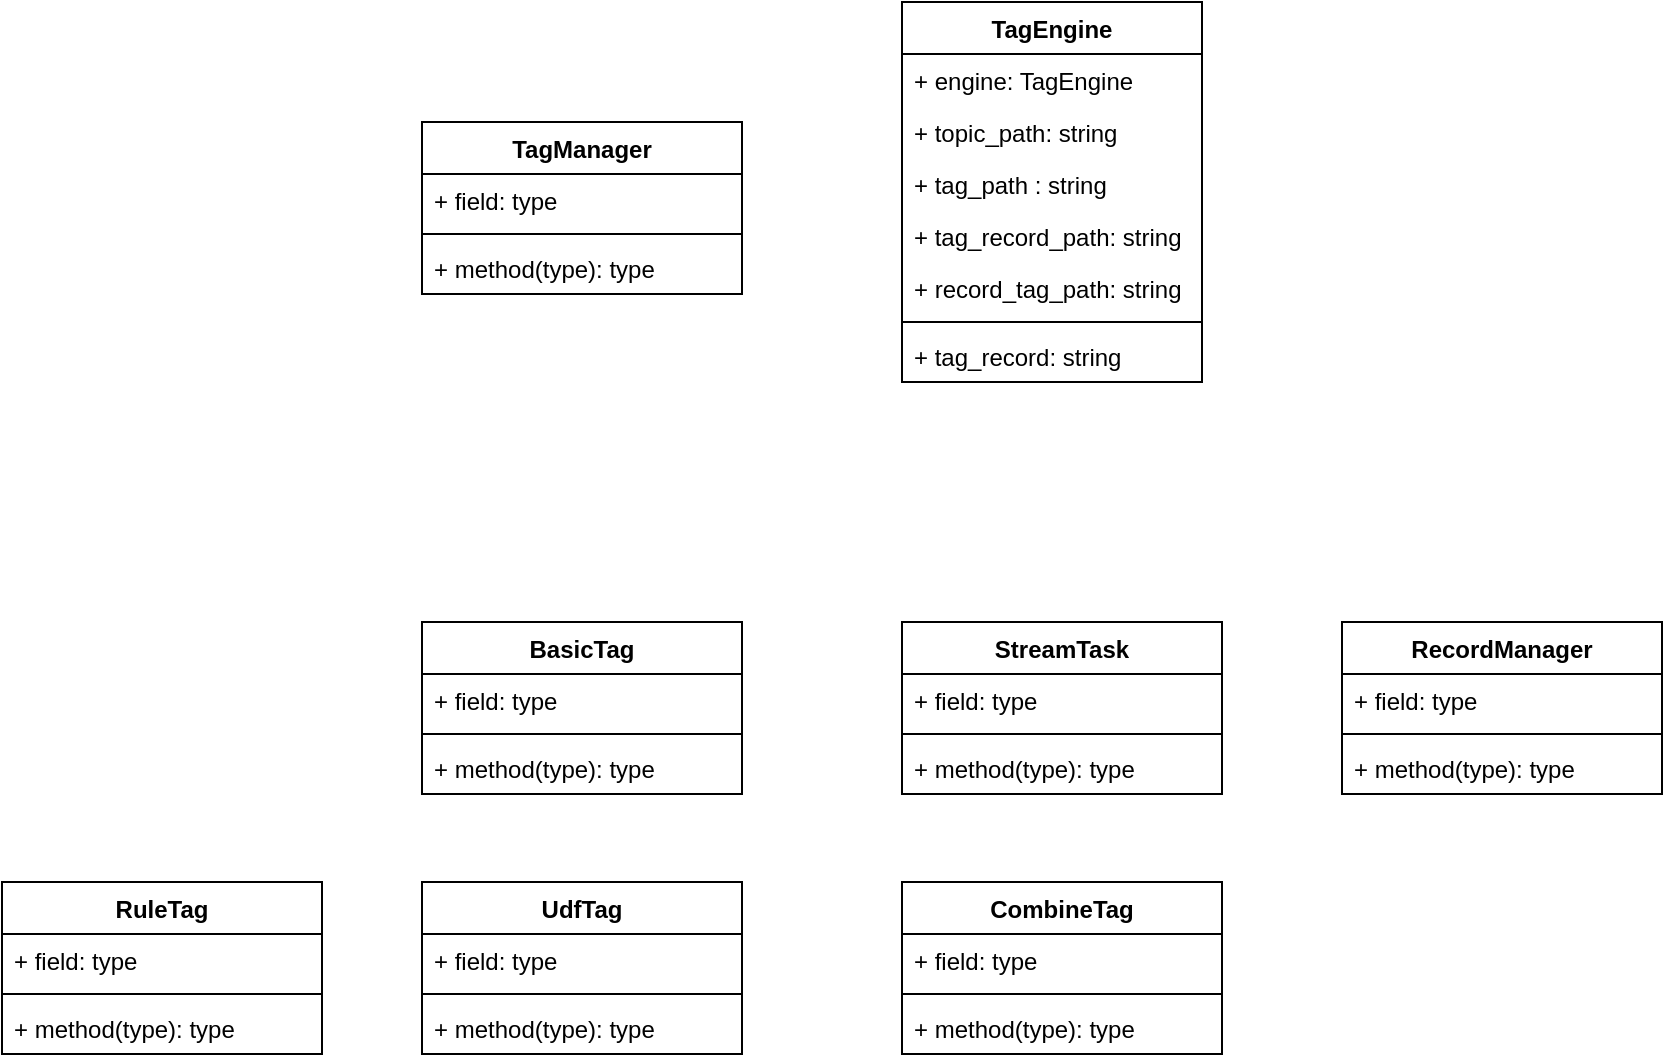 <mxfile version="17.1.2" type="github">
  <diagram id="ZkYk6UkAZNWi1LQtYEdM" name="第 1 页">
    <mxGraphModel dx="1963" dy="566" grid="1" gridSize="10" guides="1" tooltips="1" connect="1" arrows="1" fold="1" page="1" pageScale="1" pageWidth="850" pageHeight="1100" math="0" shadow="0">
      <root>
        <mxCell id="0" />
        <mxCell id="1" parent="0" />
        <mxCell id="mRMPYlmIEId2TNG7NqqZ-1" value="BasicTag" style="swimlane;fontStyle=1;align=center;verticalAlign=top;childLayout=stackLayout;horizontal=1;startSize=26;horizontalStack=0;resizeParent=1;resizeParentMax=0;resizeLast=0;collapsible=1;marginBottom=0;" vertex="1" parent="1">
          <mxGeometry x="-270" y="370" width="160" height="86" as="geometry" />
        </mxCell>
        <mxCell id="mRMPYlmIEId2TNG7NqqZ-2" value="+ field: type" style="text;strokeColor=none;fillColor=none;align=left;verticalAlign=top;spacingLeft=4;spacingRight=4;overflow=hidden;rotatable=0;points=[[0,0.5],[1,0.5]];portConstraint=eastwest;" vertex="1" parent="mRMPYlmIEId2TNG7NqqZ-1">
          <mxGeometry y="26" width="160" height="26" as="geometry" />
        </mxCell>
        <mxCell id="mRMPYlmIEId2TNG7NqqZ-3" value="" style="line;strokeWidth=1;fillColor=none;align=left;verticalAlign=middle;spacingTop=-1;spacingLeft=3;spacingRight=3;rotatable=0;labelPosition=right;points=[];portConstraint=eastwest;" vertex="1" parent="mRMPYlmIEId2TNG7NqqZ-1">
          <mxGeometry y="52" width="160" height="8" as="geometry" />
        </mxCell>
        <mxCell id="mRMPYlmIEId2TNG7NqqZ-4" value="+ method(type): type" style="text;strokeColor=none;fillColor=none;align=left;verticalAlign=top;spacingLeft=4;spacingRight=4;overflow=hidden;rotatable=0;points=[[0,0.5],[1,0.5]];portConstraint=eastwest;" vertex="1" parent="mRMPYlmIEId2TNG7NqqZ-1">
          <mxGeometry y="60" width="160" height="26" as="geometry" />
        </mxCell>
        <mxCell id="mRMPYlmIEId2TNG7NqqZ-5" value="TagManager" style="swimlane;fontStyle=1;align=center;verticalAlign=top;childLayout=stackLayout;horizontal=1;startSize=26;horizontalStack=0;resizeParent=1;resizeParentMax=0;resizeLast=0;collapsible=1;marginBottom=0;" vertex="1" parent="1">
          <mxGeometry x="-270" y="120" width="160" height="86" as="geometry" />
        </mxCell>
        <mxCell id="mRMPYlmIEId2TNG7NqqZ-6" value="+ field: type" style="text;strokeColor=none;fillColor=none;align=left;verticalAlign=top;spacingLeft=4;spacingRight=4;overflow=hidden;rotatable=0;points=[[0,0.5],[1,0.5]];portConstraint=eastwest;" vertex="1" parent="mRMPYlmIEId2TNG7NqqZ-5">
          <mxGeometry y="26" width="160" height="26" as="geometry" />
        </mxCell>
        <mxCell id="mRMPYlmIEId2TNG7NqqZ-7" value="" style="line;strokeWidth=1;fillColor=none;align=left;verticalAlign=middle;spacingTop=-1;spacingLeft=3;spacingRight=3;rotatable=0;labelPosition=right;points=[];portConstraint=eastwest;" vertex="1" parent="mRMPYlmIEId2TNG7NqqZ-5">
          <mxGeometry y="52" width="160" height="8" as="geometry" />
        </mxCell>
        <mxCell id="mRMPYlmIEId2TNG7NqqZ-8" value="+ method(type): type" style="text;strokeColor=none;fillColor=none;align=left;verticalAlign=top;spacingLeft=4;spacingRight=4;overflow=hidden;rotatable=0;points=[[0,0.5],[1,0.5]];portConstraint=eastwest;" vertex="1" parent="mRMPYlmIEId2TNG7NqqZ-5">
          <mxGeometry y="60" width="160" height="26" as="geometry" />
        </mxCell>
        <mxCell id="mRMPYlmIEId2TNG7NqqZ-9" value="TagEngine" style="swimlane;fontStyle=1;align=center;verticalAlign=top;childLayout=stackLayout;horizontal=1;startSize=26;horizontalStack=0;resizeParent=1;resizeParentMax=0;resizeLast=0;collapsible=1;marginBottom=0;" vertex="1" parent="1">
          <mxGeometry x="-30" y="60" width="150" height="190" as="geometry" />
        </mxCell>
        <mxCell id="mRMPYlmIEId2TNG7NqqZ-10" value="+ engine: TagEngine" style="text;strokeColor=none;fillColor=none;align=left;verticalAlign=top;spacingLeft=4;spacingRight=4;overflow=hidden;rotatable=0;points=[[0,0.5],[1,0.5]];portConstraint=eastwest;" vertex="1" parent="mRMPYlmIEId2TNG7NqqZ-9">
          <mxGeometry y="26" width="150" height="26" as="geometry" />
        </mxCell>
        <mxCell id="mRMPYlmIEId2TNG7NqqZ-12" value="+ topic_path: string" style="text;strokeColor=none;fillColor=none;align=left;verticalAlign=top;spacingLeft=4;spacingRight=4;overflow=hidden;rotatable=0;points=[[0,0.5],[1,0.5]];portConstraint=eastwest;" vertex="1" parent="mRMPYlmIEId2TNG7NqqZ-9">
          <mxGeometry y="52" width="150" height="26" as="geometry" />
        </mxCell>
        <mxCell id="mRMPYlmIEId2TNG7NqqZ-40" value="+ tag_path : string" style="text;strokeColor=none;fillColor=none;align=left;verticalAlign=top;spacingLeft=4;spacingRight=4;overflow=hidden;rotatable=0;points=[[0,0.5],[1,0.5]];portConstraint=eastwest;" vertex="1" parent="mRMPYlmIEId2TNG7NqqZ-9">
          <mxGeometry y="78" width="150" height="26" as="geometry" />
        </mxCell>
        <mxCell id="mRMPYlmIEId2TNG7NqqZ-41" value="+ tag_record_path: string" style="text;strokeColor=none;fillColor=none;align=left;verticalAlign=top;spacingLeft=4;spacingRight=4;overflow=hidden;rotatable=0;points=[[0,0.5],[1,0.5]];portConstraint=eastwest;" vertex="1" parent="mRMPYlmIEId2TNG7NqqZ-9">
          <mxGeometry y="104" width="150" height="26" as="geometry" />
        </mxCell>
        <mxCell id="mRMPYlmIEId2TNG7NqqZ-42" value="+ record_tag_path: string" style="text;strokeColor=none;fillColor=none;align=left;verticalAlign=top;spacingLeft=4;spacingRight=4;overflow=hidden;rotatable=0;points=[[0,0.5],[1,0.5]];portConstraint=eastwest;" vertex="1" parent="mRMPYlmIEId2TNG7NqqZ-9">
          <mxGeometry y="130" width="150" height="26" as="geometry" />
        </mxCell>
        <mxCell id="mRMPYlmIEId2TNG7NqqZ-11" value="" style="line;strokeWidth=1;fillColor=none;align=left;verticalAlign=middle;spacingTop=-1;spacingLeft=3;spacingRight=3;rotatable=0;labelPosition=right;points=[];portConstraint=eastwest;" vertex="1" parent="mRMPYlmIEId2TNG7NqqZ-9">
          <mxGeometry y="156" width="150" height="8" as="geometry" />
        </mxCell>
        <mxCell id="mRMPYlmIEId2TNG7NqqZ-43" value="+ tag_record: string" style="text;strokeColor=none;fillColor=none;align=left;verticalAlign=top;spacingLeft=4;spacingRight=4;overflow=hidden;rotatable=0;points=[[0,0.5],[1,0.5]];portConstraint=eastwest;" vertex="1" parent="mRMPYlmIEId2TNG7NqqZ-9">
          <mxGeometry y="164" width="150" height="26" as="geometry" />
        </mxCell>
        <mxCell id="mRMPYlmIEId2TNG7NqqZ-13" value="RuleTag" style="swimlane;fontStyle=1;align=center;verticalAlign=top;childLayout=stackLayout;horizontal=1;startSize=26;horizontalStack=0;resizeParent=1;resizeParentMax=0;resizeLast=0;collapsible=1;marginBottom=0;" vertex="1" parent="1">
          <mxGeometry x="-480" y="500" width="160" height="86" as="geometry" />
        </mxCell>
        <mxCell id="mRMPYlmIEId2TNG7NqqZ-14" value="+ field: type" style="text;strokeColor=none;fillColor=none;align=left;verticalAlign=top;spacingLeft=4;spacingRight=4;overflow=hidden;rotatable=0;points=[[0,0.5],[1,0.5]];portConstraint=eastwest;" vertex="1" parent="mRMPYlmIEId2TNG7NqqZ-13">
          <mxGeometry y="26" width="160" height="26" as="geometry" />
        </mxCell>
        <mxCell id="mRMPYlmIEId2TNG7NqqZ-15" value="" style="line;strokeWidth=1;fillColor=none;align=left;verticalAlign=middle;spacingTop=-1;spacingLeft=3;spacingRight=3;rotatable=0;labelPosition=right;points=[];portConstraint=eastwest;" vertex="1" parent="mRMPYlmIEId2TNG7NqqZ-13">
          <mxGeometry y="52" width="160" height="8" as="geometry" />
        </mxCell>
        <mxCell id="mRMPYlmIEId2TNG7NqqZ-16" value="+ method(type): type" style="text;strokeColor=none;fillColor=none;align=left;verticalAlign=top;spacingLeft=4;spacingRight=4;overflow=hidden;rotatable=0;points=[[0,0.5],[1,0.5]];portConstraint=eastwest;" vertex="1" parent="mRMPYlmIEId2TNG7NqqZ-13">
          <mxGeometry y="60" width="160" height="26" as="geometry" />
        </mxCell>
        <mxCell id="mRMPYlmIEId2TNG7NqqZ-17" value="UdfTag" style="swimlane;fontStyle=1;align=center;verticalAlign=top;childLayout=stackLayout;horizontal=1;startSize=26;horizontalStack=0;resizeParent=1;resizeParentMax=0;resizeLast=0;collapsible=1;marginBottom=0;" vertex="1" parent="1">
          <mxGeometry x="-270" y="500" width="160" height="86" as="geometry" />
        </mxCell>
        <mxCell id="mRMPYlmIEId2TNG7NqqZ-18" value="+ field: type" style="text;strokeColor=none;fillColor=none;align=left;verticalAlign=top;spacingLeft=4;spacingRight=4;overflow=hidden;rotatable=0;points=[[0,0.5],[1,0.5]];portConstraint=eastwest;" vertex="1" parent="mRMPYlmIEId2TNG7NqqZ-17">
          <mxGeometry y="26" width="160" height="26" as="geometry" />
        </mxCell>
        <mxCell id="mRMPYlmIEId2TNG7NqqZ-19" value="" style="line;strokeWidth=1;fillColor=none;align=left;verticalAlign=middle;spacingTop=-1;spacingLeft=3;spacingRight=3;rotatable=0;labelPosition=right;points=[];portConstraint=eastwest;" vertex="1" parent="mRMPYlmIEId2TNG7NqqZ-17">
          <mxGeometry y="52" width="160" height="8" as="geometry" />
        </mxCell>
        <mxCell id="mRMPYlmIEId2TNG7NqqZ-20" value="+ method(type): type" style="text;strokeColor=none;fillColor=none;align=left;verticalAlign=top;spacingLeft=4;spacingRight=4;overflow=hidden;rotatable=0;points=[[0,0.5],[1,0.5]];portConstraint=eastwest;" vertex="1" parent="mRMPYlmIEId2TNG7NqqZ-17">
          <mxGeometry y="60" width="160" height="26" as="geometry" />
        </mxCell>
        <mxCell id="mRMPYlmIEId2TNG7NqqZ-21" value="CombineTag" style="swimlane;fontStyle=1;align=center;verticalAlign=top;childLayout=stackLayout;horizontal=1;startSize=26;horizontalStack=0;resizeParent=1;resizeParentMax=0;resizeLast=0;collapsible=1;marginBottom=0;" vertex="1" parent="1">
          <mxGeometry x="-30" y="500" width="160" height="86" as="geometry" />
        </mxCell>
        <mxCell id="mRMPYlmIEId2TNG7NqqZ-22" value="+ field: type" style="text;strokeColor=none;fillColor=none;align=left;verticalAlign=top;spacingLeft=4;spacingRight=4;overflow=hidden;rotatable=0;points=[[0,0.5],[1,0.5]];portConstraint=eastwest;" vertex="1" parent="mRMPYlmIEId2TNG7NqqZ-21">
          <mxGeometry y="26" width="160" height="26" as="geometry" />
        </mxCell>
        <mxCell id="mRMPYlmIEId2TNG7NqqZ-23" value="" style="line;strokeWidth=1;fillColor=none;align=left;verticalAlign=middle;spacingTop=-1;spacingLeft=3;spacingRight=3;rotatable=0;labelPosition=right;points=[];portConstraint=eastwest;" vertex="1" parent="mRMPYlmIEId2TNG7NqqZ-21">
          <mxGeometry y="52" width="160" height="8" as="geometry" />
        </mxCell>
        <mxCell id="mRMPYlmIEId2TNG7NqqZ-24" value="+ method(type): type" style="text;strokeColor=none;fillColor=none;align=left;verticalAlign=top;spacingLeft=4;spacingRight=4;overflow=hidden;rotatable=0;points=[[0,0.5],[1,0.5]];portConstraint=eastwest;" vertex="1" parent="mRMPYlmIEId2TNG7NqqZ-21">
          <mxGeometry y="60" width="160" height="26" as="geometry" />
        </mxCell>
        <mxCell id="mRMPYlmIEId2TNG7NqqZ-25" value="StreamTask" style="swimlane;fontStyle=1;align=center;verticalAlign=top;childLayout=stackLayout;horizontal=1;startSize=26;horizontalStack=0;resizeParent=1;resizeParentMax=0;resizeLast=0;collapsible=1;marginBottom=0;" vertex="1" parent="1">
          <mxGeometry x="-30" y="370" width="160" height="86" as="geometry" />
        </mxCell>
        <mxCell id="mRMPYlmIEId2TNG7NqqZ-26" value="+ field: type" style="text;strokeColor=none;fillColor=none;align=left;verticalAlign=top;spacingLeft=4;spacingRight=4;overflow=hidden;rotatable=0;points=[[0,0.5],[1,0.5]];portConstraint=eastwest;" vertex="1" parent="mRMPYlmIEId2TNG7NqqZ-25">
          <mxGeometry y="26" width="160" height="26" as="geometry" />
        </mxCell>
        <mxCell id="mRMPYlmIEId2TNG7NqqZ-27" value="" style="line;strokeWidth=1;fillColor=none;align=left;verticalAlign=middle;spacingTop=-1;spacingLeft=3;spacingRight=3;rotatable=0;labelPosition=right;points=[];portConstraint=eastwest;" vertex="1" parent="mRMPYlmIEId2TNG7NqqZ-25">
          <mxGeometry y="52" width="160" height="8" as="geometry" />
        </mxCell>
        <mxCell id="mRMPYlmIEId2TNG7NqqZ-28" value="+ method(type): type" style="text;strokeColor=none;fillColor=none;align=left;verticalAlign=top;spacingLeft=4;spacingRight=4;overflow=hidden;rotatable=0;points=[[0,0.5],[1,0.5]];portConstraint=eastwest;" vertex="1" parent="mRMPYlmIEId2TNG7NqqZ-25">
          <mxGeometry y="60" width="160" height="26" as="geometry" />
        </mxCell>
        <mxCell id="mRMPYlmIEId2TNG7NqqZ-29" value="RecordManager" style="swimlane;fontStyle=1;align=center;verticalAlign=top;childLayout=stackLayout;horizontal=1;startSize=26;horizontalStack=0;resizeParent=1;resizeParentMax=0;resizeLast=0;collapsible=1;marginBottom=0;" vertex="1" parent="1">
          <mxGeometry x="190" y="370" width="160" height="86" as="geometry" />
        </mxCell>
        <mxCell id="mRMPYlmIEId2TNG7NqqZ-30" value="+ field: type" style="text;strokeColor=none;fillColor=none;align=left;verticalAlign=top;spacingLeft=4;spacingRight=4;overflow=hidden;rotatable=0;points=[[0,0.5],[1,0.5]];portConstraint=eastwest;" vertex="1" parent="mRMPYlmIEId2TNG7NqqZ-29">
          <mxGeometry y="26" width="160" height="26" as="geometry" />
        </mxCell>
        <mxCell id="mRMPYlmIEId2TNG7NqqZ-31" value="" style="line;strokeWidth=1;fillColor=none;align=left;verticalAlign=middle;spacingTop=-1;spacingLeft=3;spacingRight=3;rotatable=0;labelPosition=right;points=[];portConstraint=eastwest;" vertex="1" parent="mRMPYlmIEId2TNG7NqqZ-29">
          <mxGeometry y="52" width="160" height="8" as="geometry" />
        </mxCell>
        <mxCell id="mRMPYlmIEId2TNG7NqqZ-32" value="+ method(type): type" style="text;strokeColor=none;fillColor=none;align=left;verticalAlign=top;spacingLeft=4;spacingRight=4;overflow=hidden;rotatable=0;points=[[0,0.5],[1,0.5]];portConstraint=eastwest;" vertex="1" parent="mRMPYlmIEId2TNG7NqqZ-29">
          <mxGeometry y="60" width="160" height="26" as="geometry" />
        </mxCell>
      </root>
    </mxGraphModel>
  </diagram>
</mxfile>

